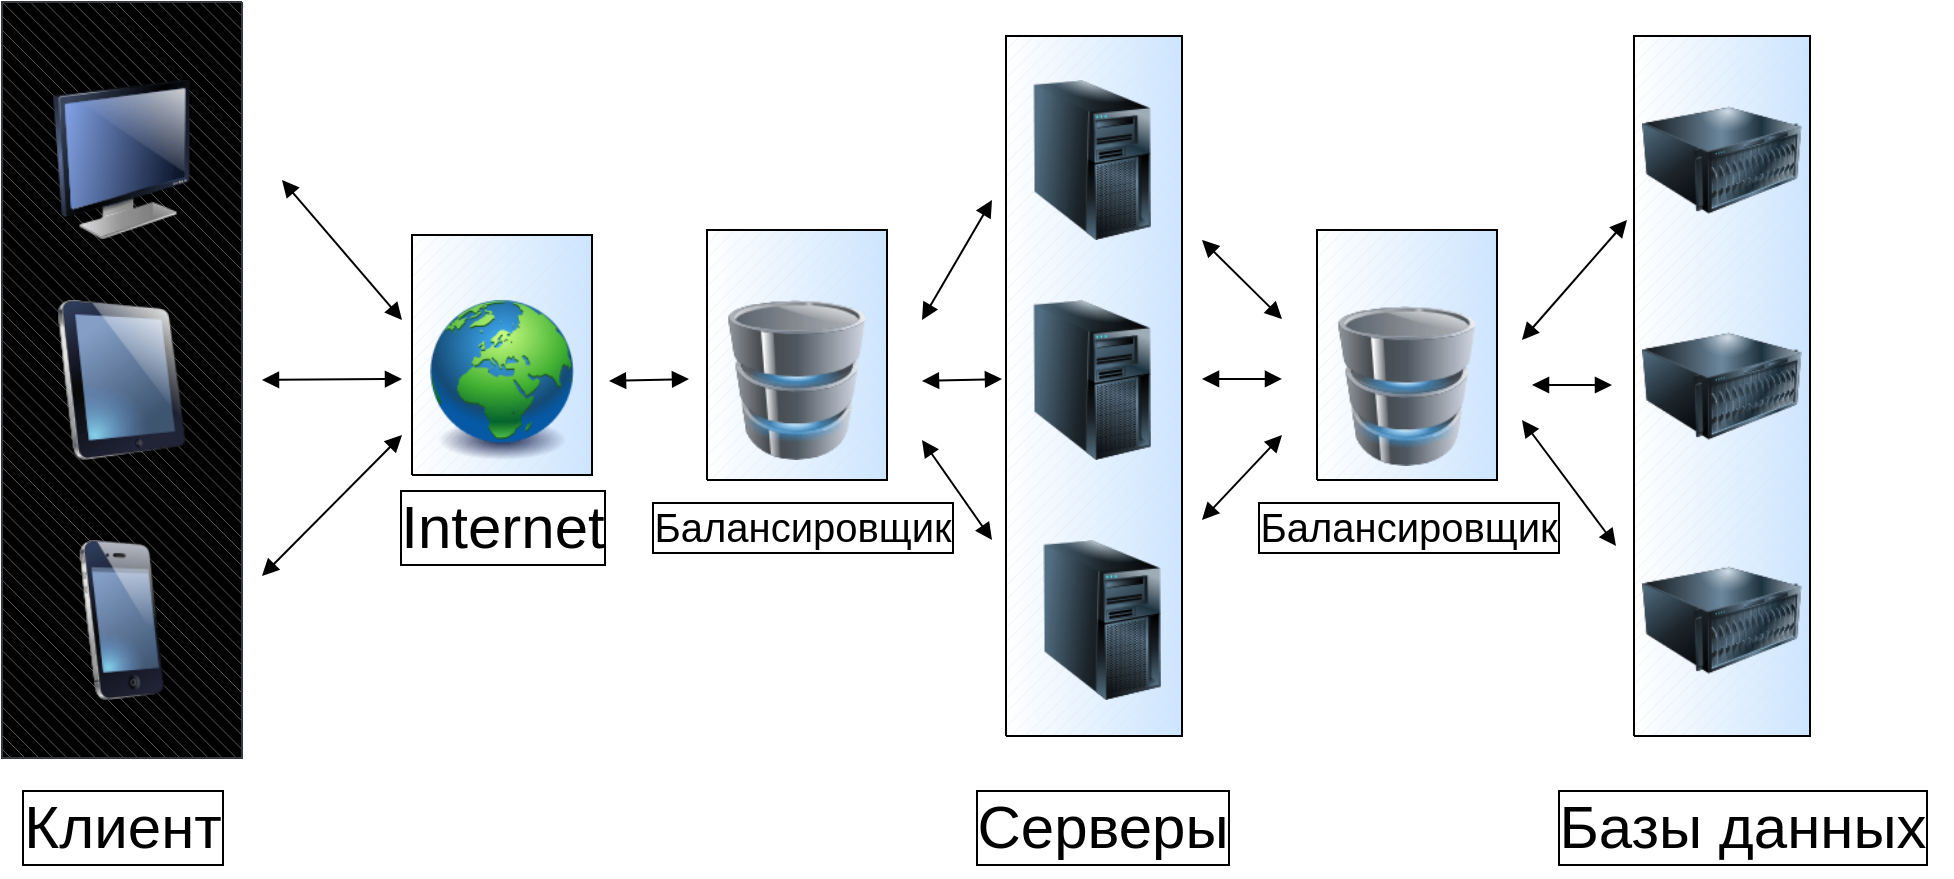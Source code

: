 <mxfile version="28.1.2">
  <diagram name="Страница — 1" id="ASunb61gkTWBkuRmcj2b">
    <mxGraphModel dx="1406" dy="773" grid="1" gridSize="10" guides="1" tooltips="1" connect="1" arrows="1" fold="1" page="1" pageScale="1" pageWidth="827" pageHeight="1169" math="0" shadow="0">
      <root>
        <mxCell id="0" />
        <mxCell id="1" parent="0" />
        <mxCell id="cINkpi_nZqvRnR0yA17l-58" value="" style="verticalLabelPosition=bottom;verticalAlign=top;html=1;shape=mxgraph.basic.patternFillRect;fillStyle=diagRev;step=5;fillStrokeWidth=0.2;fillStrokeColor=#dddddd;rotation=-90;gradientColor=#CCE5FF;" vertex="1" parent="1">
          <mxGeometry x="775" y="239" width="350" height="88" as="geometry" />
        </mxCell>
        <mxCell id="cINkpi_nZqvRnR0yA17l-51" value="" style="verticalLabelPosition=bottom;verticalAlign=top;html=1;shape=mxgraph.basic.patternFillRect;fillStyle=diagRev;step=5;fillStrokeWidth=0.2;fillStrokeColor=#dddddd;rotation=-90;gradientColor=#CCE5FF;" vertex="1" parent="1">
          <mxGeometry x="730" y="222.5" width="125" height="90" as="geometry" />
        </mxCell>
        <mxCell id="cINkpi_nZqvRnR0yA17l-36" value="" style="verticalLabelPosition=bottom;verticalAlign=top;html=1;shape=mxgraph.basic.patternFillRect;fillStyle=diagRev;step=5;fillStrokeWidth=0.2;fillStrokeColor=#dddddd;rotation=-90;gradientColor=#CCE5FF;" vertex="1" parent="1">
          <mxGeometry x="461" y="239" width="350" height="88" as="geometry" />
        </mxCell>
        <mxCell id="cINkpi_nZqvRnR0yA17l-35" value="" style="verticalLabelPosition=bottom;verticalAlign=top;html=1;shape=mxgraph.basic.patternFillRect;fillStyle=diagRev;step=5;fillStrokeWidth=0.2;fillStrokeColor=#dddddd;rotation=-90;gradientColor=#CCE5FF;" vertex="1" parent="1">
          <mxGeometry x="425" y="222.5" width="125" height="90" as="geometry" />
        </mxCell>
        <mxCell id="cINkpi_nZqvRnR0yA17l-34" value="" style="verticalLabelPosition=bottom;verticalAlign=top;html=1;shape=mxgraph.basic.patternFillRect;fillStyle=diagRev;step=5;fillStrokeWidth=0.2;fillStrokeColor=#dddddd;rotation=-90;gradientColor=#CCE5FF;" vertex="1" parent="1">
          <mxGeometry x="280" y="222.5" width="120" height="90" as="geometry" />
        </mxCell>
        <mxCell id="cINkpi_nZqvRnR0yA17l-6" value="" style="verticalLabelPosition=bottom;verticalAlign=top;html=1;shape=mxgraph.basic.patternFillRect;fillStyle=diag;step=5;fillStrokeWidth=0.2;fillStrokeColor=#dddddd;rotation=0;direction=south;fillColor=#eeeeee;strokeColor=#36393d;gradientColor=light-dark(#CCE5FF,#898FFF);" vertex="1" parent="1">
          <mxGeometry x="90" y="91.05" width="120" height="377.89" as="geometry" />
        </mxCell>
        <mxCell id="cINkpi_nZqvRnR0yA17l-1" value="" style="image;html=1;image=img/lib/clip_art/computers/Monitor_128x128.png;labelBackgroundColor=none;" vertex="1" parent="1">
          <mxGeometry x="110" y="130" width="80" height="80" as="geometry" />
        </mxCell>
        <mxCell id="cINkpi_nZqvRnR0yA17l-2" value="" style="image;html=1;image=img/lib/clip_art/computers/iPad_128x128.png;labelBackgroundColor=none;" vertex="1" parent="1">
          <mxGeometry x="110" y="240" width="80" height="80" as="geometry" />
        </mxCell>
        <mxCell id="cINkpi_nZqvRnR0yA17l-3" value="" style="image;html=1;image=img/lib/clip_art/telecommunication/iPhone_128x128.png;labelBackgroundColor=none;" vertex="1" parent="1">
          <mxGeometry x="110" y="360" width="80" height="80" as="geometry" />
        </mxCell>
        <mxCell id="cINkpi_nZqvRnR0yA17l-17" value="&lt;div&gt;Клиент&lt;/div&gt;" style="text;html=1;align=center;verticalAlign=middle;resizable=0;points=[];autosize=1;fontSize=30;labelBorderColor=default;rounded=0;glass=0;" vertex="1" parent="1">
          <mxGeometry x="90" y="478" width="120" height="50" as="geometry" />
        </mxCell>
        <mxCell id="cINkpi_nZqvRnR0yA17l-22" value="" style="image;html=1;image=img/lib/clip_art/general/Earth_globe_128x128.png" vertex="1" parent="1">
          <mxGeometry x="300" y="239.99" width="80" height="80" as="geometry" />
        </mxCell>
        <mxCell id="cINkpi_nZqvRnR0yA17l-23" value="Internet" style="text;html=1;align=center;verticalAlign=middle;resizable=0;points=[];autosize=1;strokeColor=none;fillColor=none;fontSize=30;labelBorderColor=default;" vertex="1" parent="1">
          <mxGeometry x="275" y="328" width="130" height="50" as="geometry" />
        </mxCell>
        <mxCell id="cINkpi_nZqvRnR0yA17l-28" value="" style="image;html=1;image=img/lib/clip_art/computers/Database_128x128.png" vertex="1" parent="1">
          <mxGeometry x="447.5" y="239.99" width="80" height="80" as="geometry" />
        </mxCell>
        <mxCell id="cINkpi_nZqvRnR0yA17l-29" value="Балансировщик" style="text;html=1;align=center;verticalAlign=middle;resizable=0;points=[];autosize=1;strokeColor=none;fillColor=none;labelBorderColor=default;fontSize=20;rounded=0;" vertex="1" parent="1">
          <mxGeometry x="405" y="333" width="170" height="40" as="geometry" />
        </mxCell>
        <mxCell id="cINkpi_nZqvRnR0yA17l-30" value="" style="image;html=1;image=img/lib/clip_art/computers/Server_Tower_128x128.png" vertex="1" parent="1">
          <mxGeometry x="595" y="130" width="80" height="80" as="geometry" />
        </mxCell>
        <mxCell id="cINkpi_nZqvRnR0yA17l-31" value="" style="image;html=1;image=img/lib/clip_art/computers/Server_Tower_128x128.png" vertex="1" parent="1">
          <mxGeometry x="595" y="240" width="80" height="80" as="geometry" />
        </mxCell>
        <mxCell id="cINkpi_nZqvRnR0yA17l-32" value="" style="image;html=1;image=img/lib/clip_art/computers/Server_Tower_128x128.png" vertex="1" parent="1">
          <mxGeometry x="600" y="360" width="80" height="80" as="geometry" />
        </mxCell>
        <mxCell id="cINkpi_nZqvRnR0yA17l-33" value="Серверы" style="text;html=1;align=center;verticalAlign=middle;resizable=0;points=[];autosize=1;strokeColor=none;fillColor=none;fontSize=30;labelBorderColor=default;rounded=0;arcSize=0;shadow=0;" vertex="1" parent="1">
          <mxGeometry x="565" y="478" width="150" height="50" as="geometry" />
        </mxCell>
        <mxCell id="cINkpi_nZqvRnR0yA17l-43" value="" style="endArrow=block;startArrow=block;endFill=1;startFill=1;html=1;rounded=0;" edge="1" parent="1">
          <mxGeometry width="160" relative="1" as="geometry">
            <mxPoint x="220" y="279.98" as="sourcePoint" />
            <mxPoint x="290" y="279.49" as="targetPoint" />
          </mxGeometry>
        </mxCell>
        <mxCell id="cINkpi_nZqvRnR0yA17l-47" value="" style="endArrow=block;startArrow=block;endFill=1;startFill=1;html=1;rounded=0;" edge="1" parent="1">
          <mxGeometry width="160" relative="1" as="geometry">
            <mxPoint x="393.5" y="280.47" as="sourcePoint" />
            <mxPoint x="433.5" y="279.49" as="targetPoint" />
          </mxGeometry>
        </mxCell>
        <mxCell id="cINkpi_nZqvRnR0yA17l-49" value="" style="endArrow=block;startArrow=block;endFill=1;startFill=1;html=1;rounded=0;" edge="1" parent="1">
          <mxGeometry width="160" relative="1" as="geometry">
            <mxPoint x="550" y="280.47" as="sourcePoint" />
            <mxPoint x="590" y="279.49" as="targetPoint" />
          </mxGeometry>
        </mxCell>
        <mxCell id="cINkpi_nZqvRnR0yA17l-50" value="" style="endArrow=block;startArrow=block;endFill=1;startFill=1;html=1;rounded=0;" edge="1" parent="1">
          <mxGeometry width="160" relative="1" as="geometry">
            <mxPoint x="690" y="279.49" as="sourcePoint" />
            <mxPoint x="730" y="279.49" as="targetPoint" />
          </mxGeometry>
        </mxCell>
        <mxCell id="cINkpi_nZqvRnR0yA17l-52" value="" style="image;html=1;image=img/lib/clip_art/computers/Database_128x128.png" vertex="1" parent="1">
          <mxGeometry x="752.5" y="243" width="80" height="80" as="geometry" />
        </mxCell>
        <mxCell id="cINkpi_nZqvRnR0yA17l-53" value="Балансировщик" style="text;html=1;align=center;verticalAlign=middle;resizable=0;points=[];autosize=1;strokeColor=none;fillColor=none;labelBorderColor=default;fontSize=20;" vertex="1" parent="1">
          <mxGeometry x="707.5" y="333" width="170" height="40" as="geometry" />
        </mxCell>
        <mxCell id="cINkpi_nZqvRnR0yA17l-54" value="" style="endArrow=block;startArrow=block;endFill=1;startFill=1;html=1;rounded=0;" edge="1" parent="1">
          <mxGeometry width="160" relative="1" as="geometry">
            <mxPoint x="855" y="282.5" as="sourcePoint" />
            <mxPoint x="895" y="282.5" as="targetPoint" />
          </mxGeometry>
        </mxCell>
        <mxCell id="cINkpi_nZqvRnR0yA17l-55" value="" style="image;html=1;image=img/lib/clip_art/computers/Server_128x128.png" vertex="1" parent="1">
          <mxGeometry x="910" y="360" width="80" height="80" as="geometry" />
        </mxCell>
        <mxCell id="cINkpi_nZqvRnR0yA17l-56" value="" style="image;html=1;image=img/lib/clip_art/computers/Server_128x128.png" vertex="1" parent="1">
          <mxGeometry x="910" y="243" width="80" height="80" as="geometry" />
        </mxCell>
        <mxCell id="cINkpi_nZqvRnR0yA17l-57" value="" style="image;html=1;image=img/lib/clip_art/computers/Server_128x128.png" vertex="1" parent="1">
          <mxGeometry x="910" y="130" width="80" height="80" as="geometry" />
        </mxCell>
        <mxCell id="cINkpi_nZqvRnR0yA17l-59" value="Базы данных" style="text;html=1;align=center;verticalAlign=middle;resizable=0;points=[];autosize=1;strokeColor=none;fillColor=none;labelBorderColor=default;fontSize=30;" vertex="1" parent="1">
          <mxGeometry x="855" y="478" width="210" height="50" as="geometry" />
        </mxCell>
        <mxCell id="cINkpi_nZqvRnR0yA17l-60" value="" style="endArrow=block;startArrow=block;endFill=1;startFill=1;html=1;rounded=0;" edge="1" parent="1">
          <mxGeometry width="160" relative="1" as="geometry">
            <mxPoint x="220" y="378" as="sourcePoint" />
            <mxPoint x="290" y="307.51" as="targetPoint" />
          </mxGeometry>
        </mxCell>
        <mxCell id="cINkpi_nZqvRnR0yA17l-61" value="" style="endArrow=block;startArrow=block;endFill=1;startFill=1;html=1;rounded=0;" edge="1" parent="1">
          <mxGeometry width="160" relative="1" as="geometry">
            <mxPoint x="230" y="180" as="sourcePoint" />
            <mxPoint x="290" y="250.01" as="targetPoint" />
          </mxGeometry>
        </mxCell>
        <mxCell id="cINkpi_nZqvRnR0yA17l-62" value="" style="endArrow=block;startArrow=block;endFill=1;startFill=1;html=1;rounded=0;" edge="1" parent="1">
          <mxGeometry width="160" relative="1" as="geometry">
            <mxPoint x="550" y="310" as="sourcePoint" />
            <mxPoint x="585" y="360" as="targetPoint" />
          </mxGeometry>
        </mxCell>
        <mxCell id="cINkpi_nZqvRnR0yA17l-63" value="" style="endArrow=block;startArrow=block;endFill=1;startFill=1;html=1;rounded=0;" edge="1" parent="1">
          <mxGeometry width="160" relative="1" as="geometry">
            <mxPoint x="550" y="250" as="sourcePoint" />
            <mxPoint x="585" y="190" as="targetPoint" />
          </mxGeometry>
        </mxCell>
        <mxCell id="cINkpi_nZqvRnR0yA17l-64" value="" style="endArrow=block;startArrow=block;endFill=1;startFill=1;html=1;rounded=0;" edge="1" parent="1">
          <mxGeometry width="160" relative="1" as="geometry">
            <mxPoint x="690" y="210" as="sourcePoint" />
            <mxPoint x="730" y="249.51" as="targetPoint" />
          </mxGeometry>
        </mxCell>
        <mxCell id="cINkpi_nZqvRnR0yA17l-65" value="" style="endArrow=block;startArrow=block;endFill=1;startFill=1;html=1;rounded=0;" edge="1" parent="1">
          <mxGeometry width="160" relative="1" as="geometry">
            <mxPoint x="690" y="350" as="sourcePoint" />
            <mxPoint x="730" y="307.51" as="targetPoint" />
          </mxGeometry>
        </mxCell>
        <mxCell id="cINkpi_nZqvRnR0yA17l-66" value="" style="endArrow=block;startArrow=block;endFill=1;startFill=1;html=1;rounded=0;" edge="1" parent="1">
          <mxGeometry width="160" relative="1" as="geometry">
            <mxPoint x="850" y="260" as="sourcePoint" />
            <mxPoint x="902.5" y="200" as="targetPoint" />
          </mxGeometry>
        </mxCell>
        <mxCell id="cINkpi_nZqvRnR0yA17l-67" value="" style="endArrow=block;startArrow=block;endFill=1;startFill=1;html=1;rounded=0;" edge="1" parent="1">
          <mxGeometry width="160" relative="1" as="geometry">
            <mxPoint x="850" y="300" as="sourcePoint" />
            <mxPoint x="897" y="363" as="targetPoint" />
          </mxGeometry>
        </mxCell>
      </root>
    </mxGraphModel>
  </diagram>
</mxfile>
